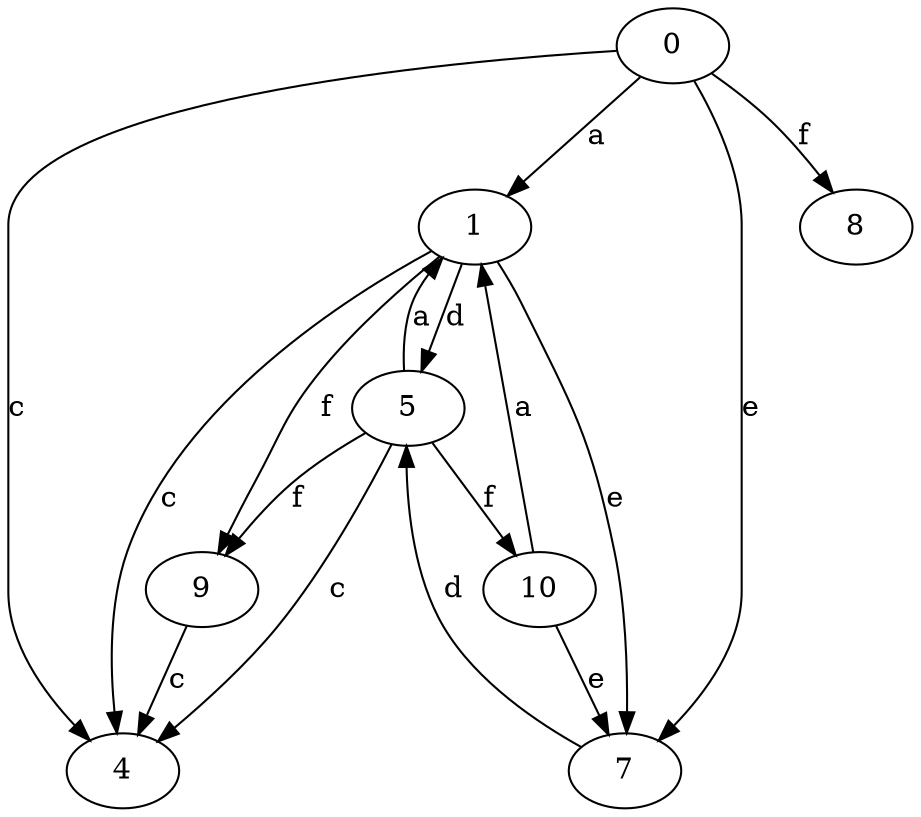 strict digraph  {
0;
1;
4;
5;
7;
8;
9;
10;
0 -> 1  [label=a];
0 -> 4  [label=c];
0 -> 7  [label=e];
0 -> 8  [label=f];
1 -> 4  [label=c];
1 -> 5  [label=d];
1 -> 7  [label=e];
1 -> 9  [label=f];
5 -> 1  [label=a];
5 -> 4  [label=c];
5 -> 9  [label=f];
5 -> 10  [label=f];
7 -> 5  [label=d];
9 -> 4  [label=c];
10 -> 1  [label=a];
10 -> 7  [label=e];
}
